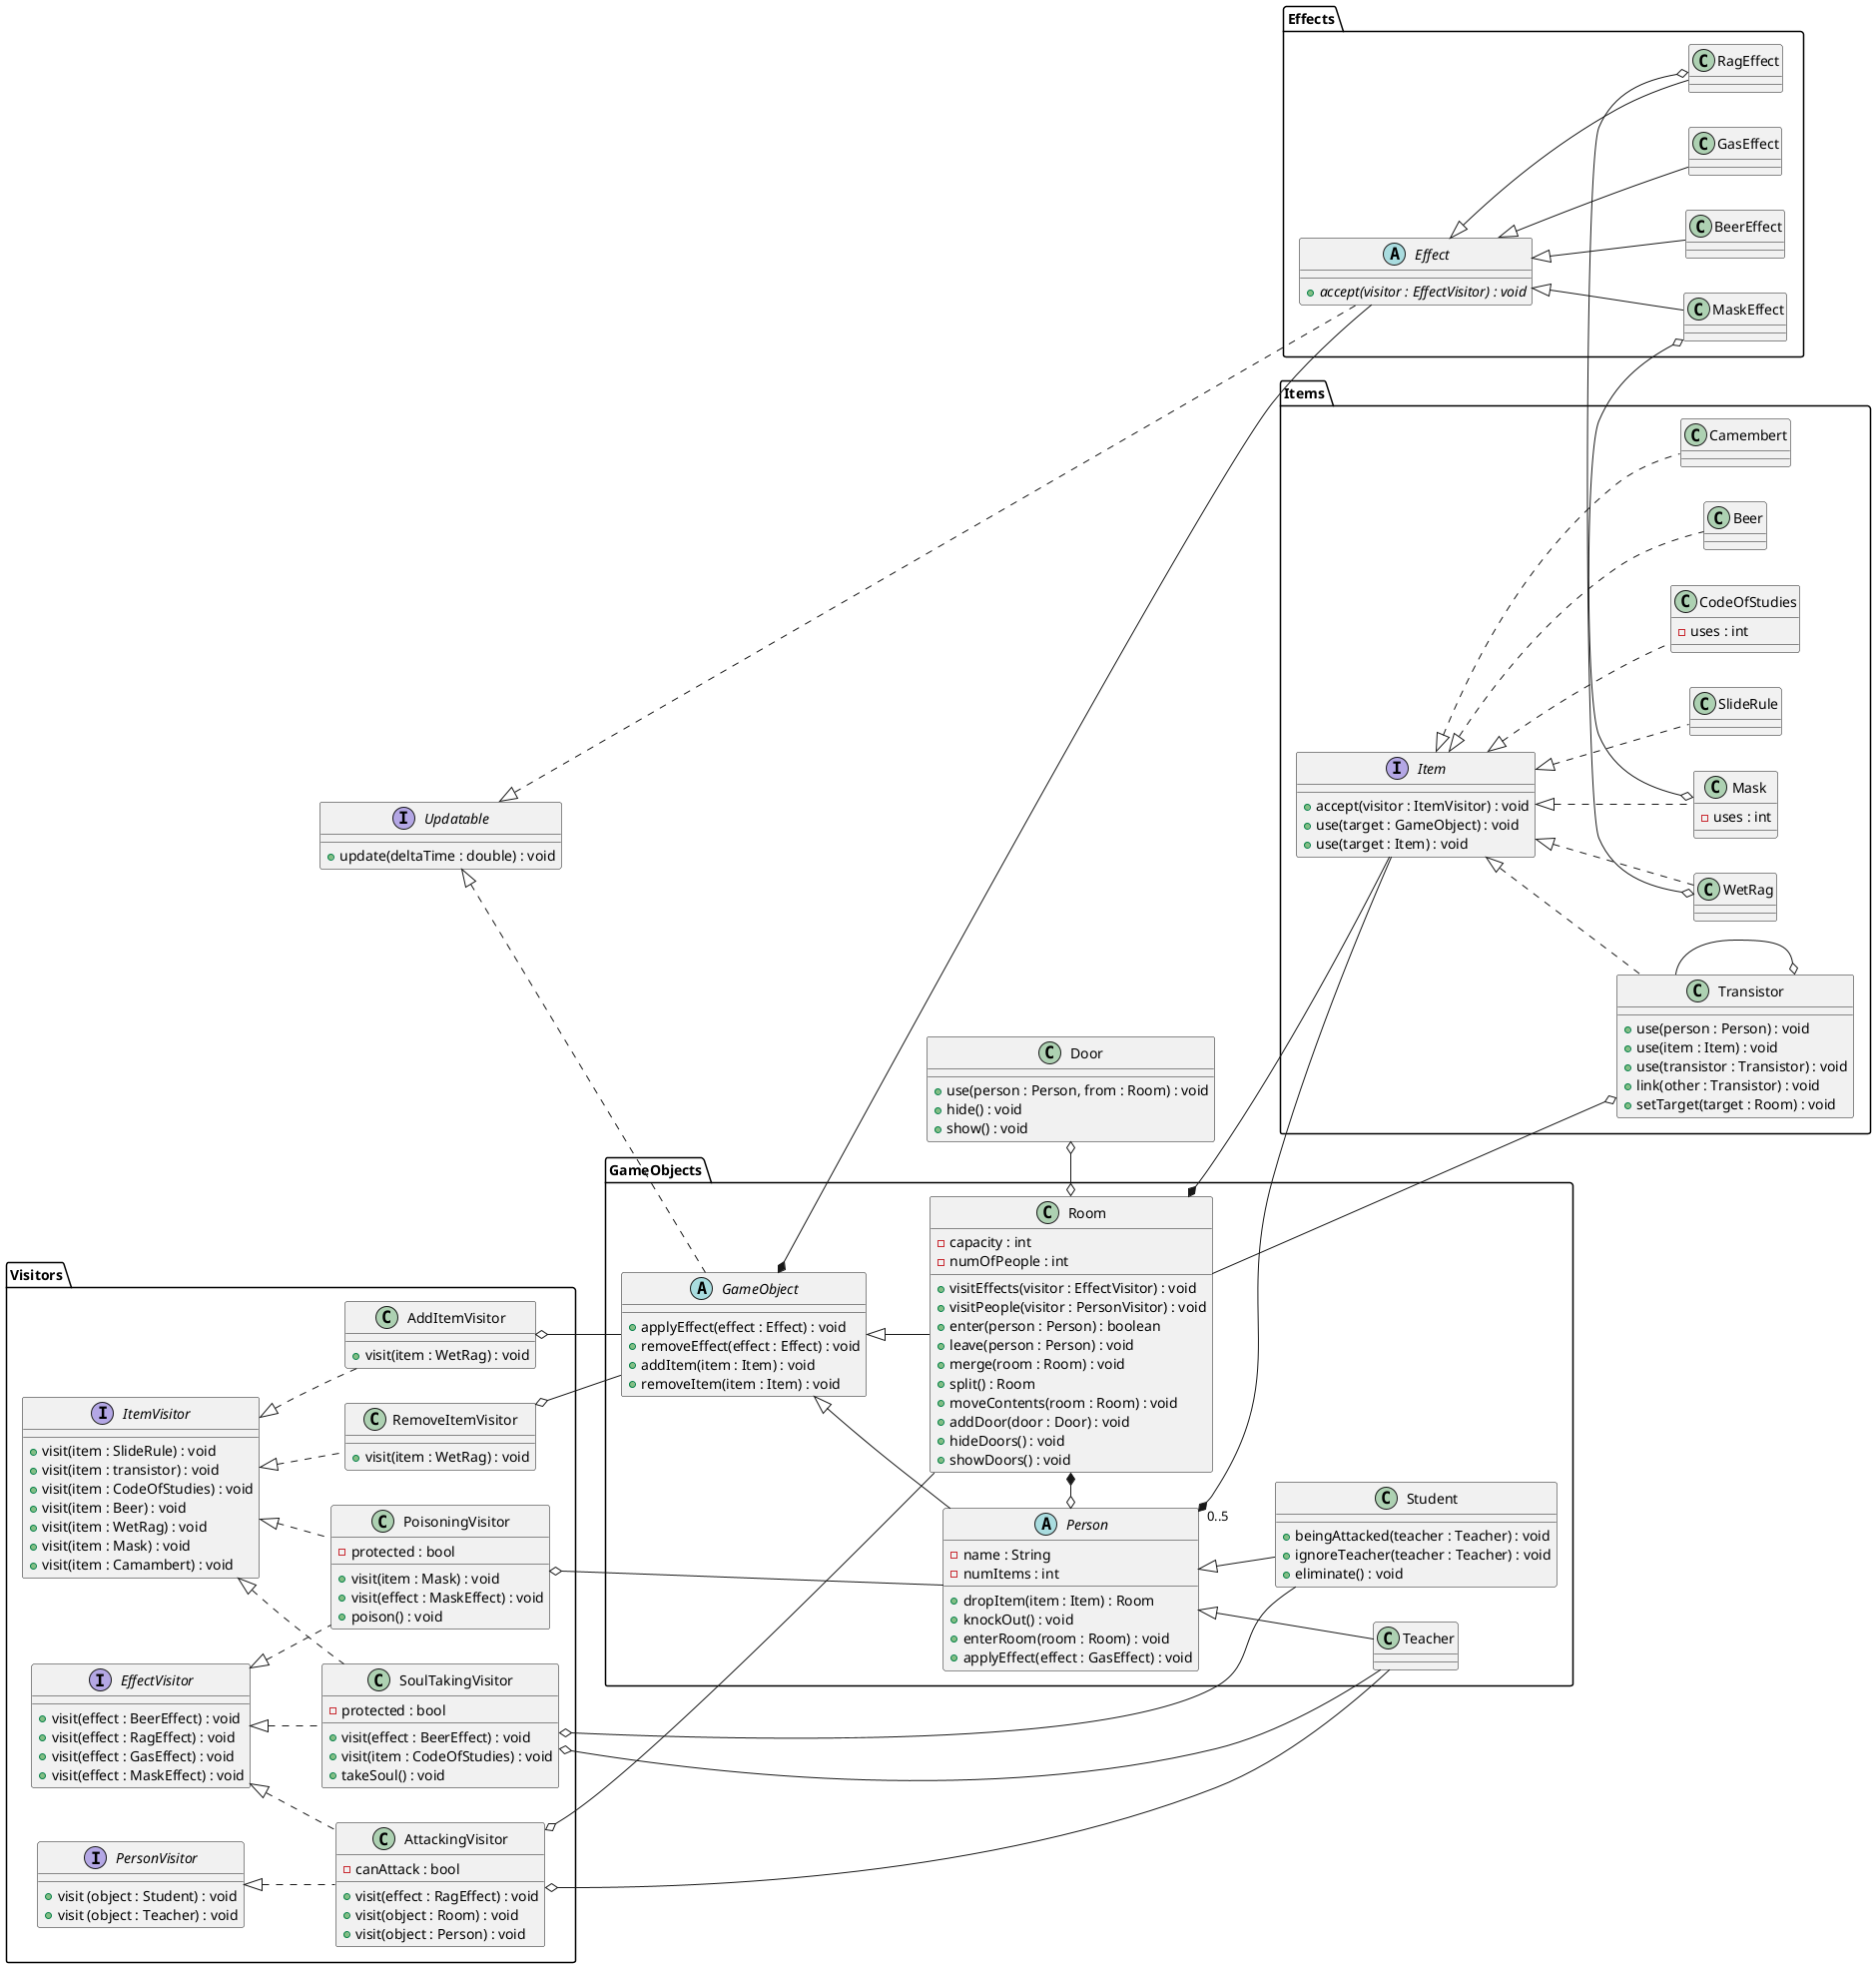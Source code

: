 @startuml effects

left to right direction

interface Updatable {
	+ update(deltaTime : double) : void
}

package Visitors {
	interface EffectVisitor {
		+ visit(effect : BeerEffect) : void
		+ visit(effect : RagEffect) : void
		+ visit(effect : GasEffect) : void
		+ visit(effect : MaskEffect) : void
	}
	interface ItemVisitor {
		+ visit(item : SlideRule) : void
		+ visit(item : transistor) : void
		+ visit(item : CodeOfStudies) : void
		+ visit(item : Beer) : void
		+ visit(item : WetRag) : void
		+ visit(item : Mask) : void
		+ visit(item : Camambert) : void
	}
	interface PersonVisitor {
		+ visit (object : Student) : void
		+ visit (object : Teacher) : void
	}

	class SoulTakingVisitor {
		- protected : bool
		+ visit(effect : BeerEffect) : void
		+ visit(item : CodeOfStudies) : void
		+ takeSoul() : void
	}
	class PoisoningVisitor {
		- protected : bool
		+ visit(item : Mask) : void
		+ visit(effect : MaskEffect) : void
		+ poison() : void
	}
	class AttackingVisitor {
		- canAttack : bool
		+ visit(effect : RagEffect) : void
		+ visit(object : Room) : void
		+ visit(object : Person) : void
	}
	class AddItemVisitor {
		+ visit(item : WetRag) : void
	}
	class RemoveItemVisitor {
		+ visit(item : WetRag) : void
	}
}

package GameObjects {
	abstract GameObject {
		+ applyEffect(effect : Effect) : void
		+ removeEffect(effect : Effect) : void
		+ addItem(item : Item) : void
		+ removeItem(item : Item) : void
	}

	abstract Person {
		- name : String
		- numItems : int
		+ dropItem(item : Item) : Room
		+ knockOut() : void
		+ enterRoom(room : Room) : void
		+ applyEffect(effect : GasEffect) : void
	}

	class Student {
		+ beingAttacked(teacher : Teacher) : void
		+ ignoreTeacher(teacher : Teacher) : void
		+ eliminate() : void
	}
	class Teacher {
		
	}

	class Room {
		- capacity : int
		- numOfPeople : int
		+ visitEffects(visitor : EffectVisitor) : void
		+ visitPeople(visitor : PersonVisitor) : void
		+ enter(person : Person) : boolean
		+ leave(person : Person) : void
		+ merge(room : Room) : void
		+ split() : Room
		+ moveContents(room : Room) : void
		+ addDoor(door : Door) : void
		+ hideDoors() : void
		+ showDoors() : void
	}
}

class Door {
	+ use(person : Person, from : Room) : void
	+ hide() : void
	+ show() : void
}

package Items {
	interface Item {
		+ accept(visitor : ItemVisitor) : void
		+ use(target : GameObject) : void
		+ use(target : Item) : void
	}
	class SlideRule
	class Transistor {
		+ use(person : Person) : void
		+ use(item : Item) : void
		+ use(transistor : Transistor) : void
		+ link(other : Transistor) : void
		+ setTarget(target : Room) : void
	}
	class CodeOfStudies {
		- uses : int
	}
	class Beer {
	}
	class WetRag {
	}
	class Mask {
		- uses : int
	}
	class Camembert {
	}
}

package Effects {
	abstract Effect {
		{abstract} + accept(visitor : EffectVisitor) : void
	}

	class BeerEffect
	class RagEffect
	class GasEffect
	class MaskEffect
}

together {
	Effect <|-- BeerEffect
	Effect <|-- RagEffect
	Effect <|-- GasEffect
	Effect <|-- MaskEffect
}

together {
	Item <|.- SlideRule
	Item <|.- Transistor
	Item <|.- CodeOfStudies
	Item <|.- Beer
	Item <|.- WetRag
	Item <|.- Mask
	Item <|.- Camembert
}

Updatable <|.- GameObject
Updatable <|.- Effect
GameObject <|-- Person
GameObject <|-- Room
Person <|-- Teacher
Person <|-- Student


GameObject *-- Effect

Room *-o Person
Room *-- Item

Person "0..5" *- Item

ItemVisitor <|.- SoulTakingVisitor
EffectVisitor <|.- SoulTakingVisitor

ItemVisitor <|.- PoisoningVisitor
EffectVisitor <|.- PoisoningVisitor

EffectVisitor <|.- AttackingVisitor
PersonVisitor <|.- AttackingVisitor

ItemVisitor <|.- AddItemVisitor
ItemVisitor <|.- RemoveItemVisitor

Transistor --o Transistor
Room --o Transistor

SoulTakingVisitor o-- Teacher
SoulTakingVisitor o-- Student

PoisoningVisitor o-- Person

AttackingVisitor o-- Teacher
AttackingVisitor o-- Room

AddItemVisitor o-- GameObject
RemoveItemVisitor o-- GameObject

Room o-o Door

WetRag o-o RagEffect
Mask o-o MaskEffect
@enduml